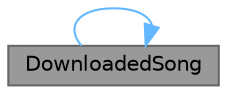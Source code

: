 digraph "DownloadedSong"
{
 // LATEX_PDF_SIZE
  bgcolor="transparent";
  edge [fontname=Helvetica,fontsize=10,labelfontname=Helvetica,labelfontsize=10];
  node [fontname=Helvetica,fontsize=10,shape=box,height=0.2,width=0.4];
  rankdir="RL";
  Node1 [id="Node000001",label="DownloadedSong",height=0.2,width=0.4,color="gray40", fillcolor="grey60", style="filled", fontcolor="black",tooltip="构造函数，初始化已下载歌曲界面"];
  Node1 -> Node1 [id="edge1_Node000001_Node000001",dir="back",color="steelblue1",style="solid",tooltip=" "];
}
